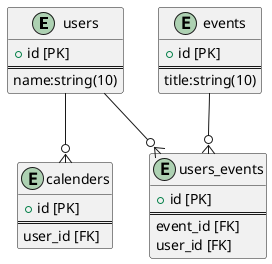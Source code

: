 @startuml
entity "users" {
  + id [PK]
  ==
  name:string(10)
}

entity "calenders" {
  + id [PK]
  ==
  user_id [FK] 
}

entity "events"{
  + id [PK]
  ==
  title:string(10)
}

entity "users_events"{
  + id [PK]
  ==
  event_id [FK]
  user_id [FK]
}

users --o{ calenders
events --o{ users_events
users --o{ users_events
@enduml
